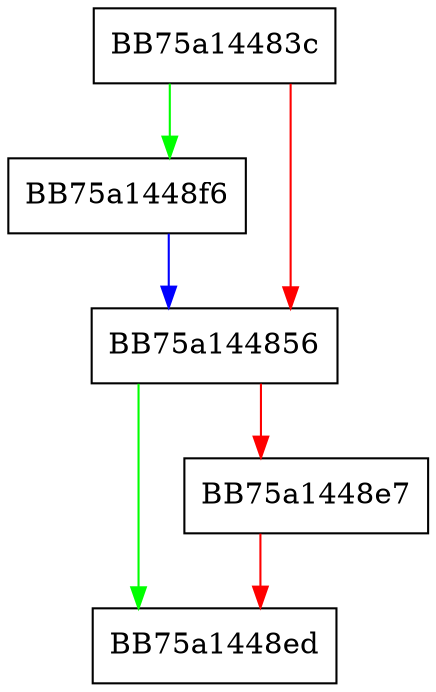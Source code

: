 digraph UfsFileBase {
  node [shape="box"];
  graph [splines=ortho];
  BB75a14483c -> BB75a1448f6 [color="green"];
  BB75a14483c -> BB75a144856 [color="red"];
  BB75a144856 -> BB75a1448ed [color="green"];
  BB75a144856 -> BB75a1448e7 [color="red"];
  BB75a1448e7 -> BB75a1448ed [color="red"];
  BB75a1448f6 -> BB75a144856 [color="blue"];
}